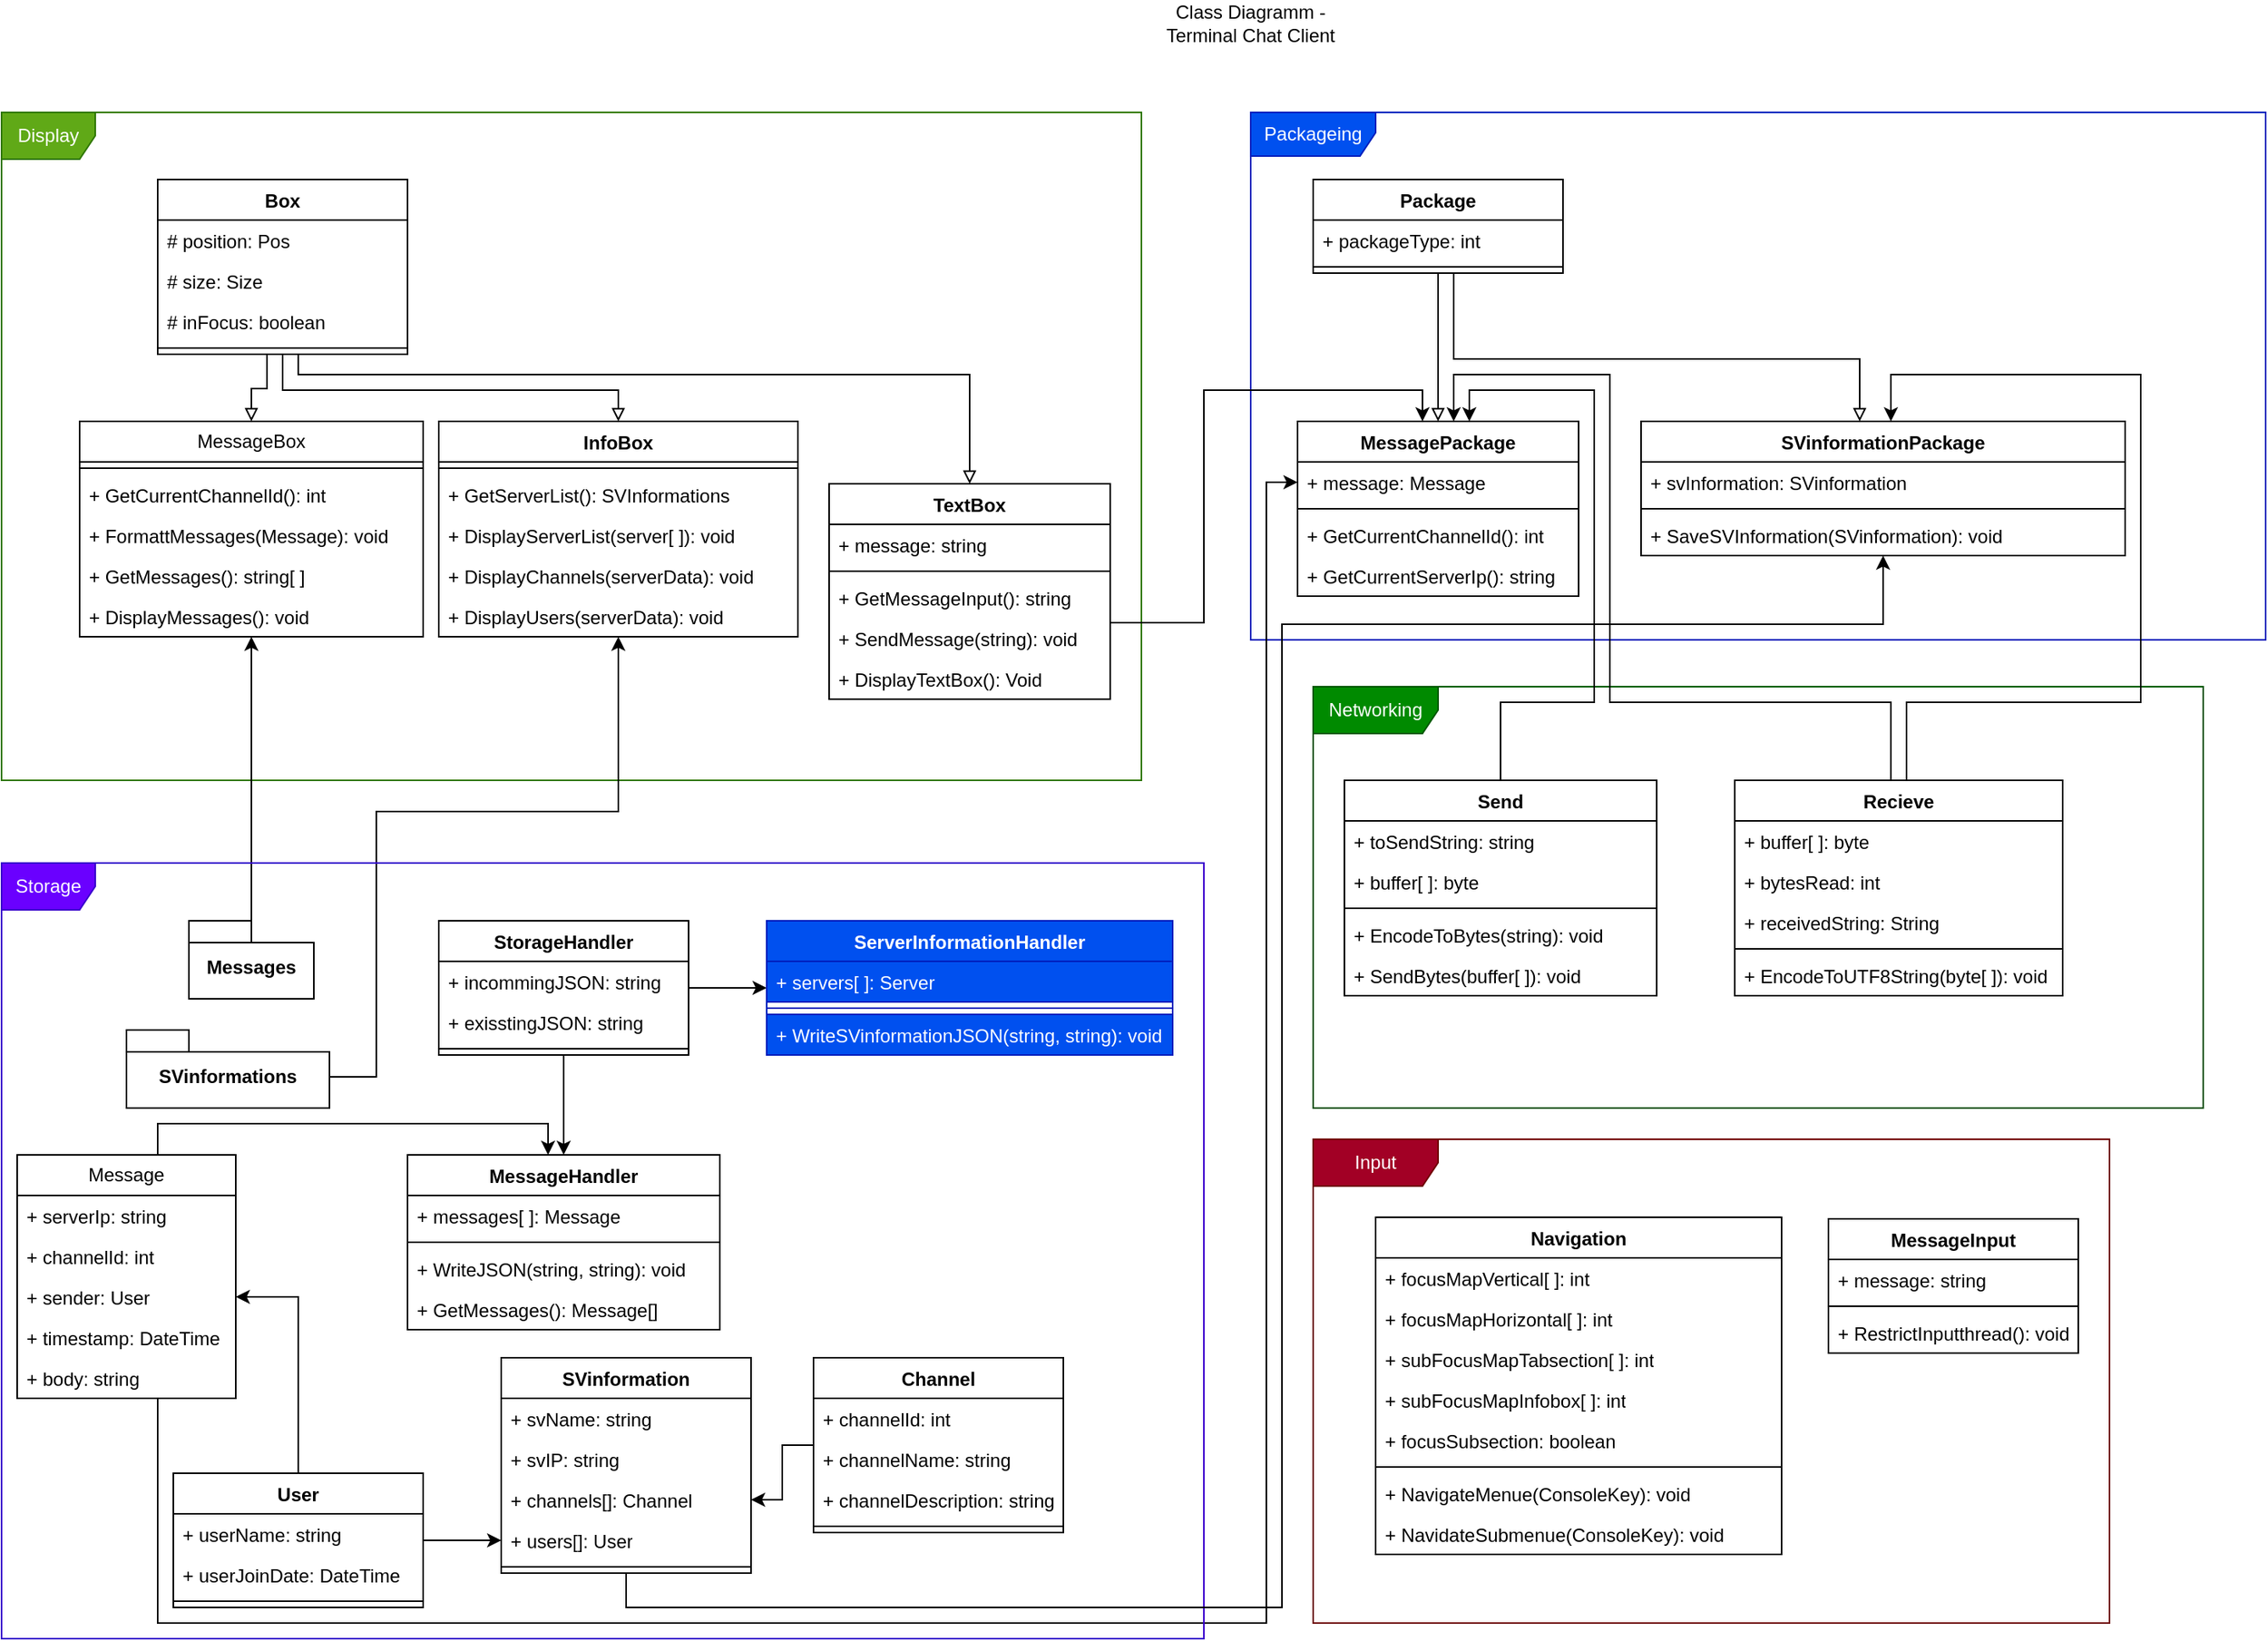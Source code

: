 <mxfile version="27.0.2">
  <diagram name="Seite-1" id="le3THTJW4CfcvoHK0XTa">
    <mxGraphModel dx="1501" dy="885" grid="1" gridSize="10" guides="1" tooltips="1" connect="1" arrows="1" fold="1" page="1" pageScale="1" pageWidth="1920" pageHeight="1080" math="0" shadow="0">
      <root>
        <mxCell id="0" />
        <mxCell id="1" parent="0" />
        <mxCell id="gGIf_tLiYVhHUic03nXP-1" value="Class Diagramm - Terminal Chat Client" style="text;html=1;align=center;verticalAlign=middle;whiteSpace=wrap;rounded=0;" parent="1" vertex="1">
          <mxGeometry x="890" y="10" width="140" height="30" as="geometry" />
        </mxCell>
        <mxCell id="IkRlT8guli4DYxrjd5r7-16" style="edgeStyle=orthogonalEdgeStyle;rounded=0;orthogonalLoop=1;jettySize=auto;html=1;endArrow=block;endFill=0;" parent="1" source="gGIf_tLiYVhHUic03nXP-26" target="gGIf_tLiYVhHUic03nXP-54" edge="1">
          <mxGeometry relative="1" as="geometry">
            <Array as="points">
              <mxPoint x="330" y="259" />
              <mxPoint x="320" y="259" />
            </Array>
          </mxGeometry>
        </mxCell>
        <mxCell id="IkRlT8guli4DYxrjd5r7-17" style="edgeStyle=orthogonalEdgeStyle;rounded=0;orthogonalLoop=1;jettySize=auto;html=1;endArrow=block;endFill=0;" parent="1" source="gGIf_tLiYVhHUic03nXP-26" target="IkRlT8guli4DYxrjd5r7-3" edge="1">
          <mxGeometry relative="1" as="geometry">
            <Array as="points">
              <mxPoint x="340" y="260" />
              <mxPoint x="555" y="260" />
            </Array>
          </mxGeometry>
        </mxCell>
        <mxCell id="IkRlT8guli4DYxrjd5r7-18" style="edgeStyle=orthogonalEdgeStyle;rounded=0;orthogonalLoop=1;jettySize=auto;html=1;endArrow=block;endFill=0;" parent="1" source="gGIf_tLiYVhHUic03nXP-26" target="IkRlT8guli4DYxrjd5r7-9" edge="1">
          <mxGeometry relative="1" as="geometry">
            <Array as="points">
              <mxPoint x="350" y="250" />
              <mxPoint x="780" y="250" />
            </Array>
          </mxGeometry>
        </mxCell>
        <mxCell id="gGIf_tLiYVhHUic03nXP-26" value="Box" style="swimlane;fontStyle=1;align=center;verticalAlign=top;childLayout=stackLayout;horizontal=1;startSize=26;horizontalStack=0;resizeParent=1;resizeParentMax=0;resizeLast=0;collapsible=1;marginBottom=0;whiteSpace=wrap;html=1;" parent="1" vertex="1">
          <mxGeometry x="260" y="125" width="160" height="112" as="geometry" />
        </mxCell>
        <mxCell id="gGIf_tLiYVhHUic03nXP-27" value="# position: Pos" style="text;strokeColor=none;fillColor=none;align=left;verticalAlign=top;spacingLeft=4;spacingRight=4;overflow=hidden;rotatable=0;points=[[0,0.5],[1,0.5]];portConstraint=eastwest;whiteSpace=wrap;html=1;" parent="gGIf_tLiYVhHUic03nXP-26" vertex="1">
          <mxGeometry y="26" width="160" height="26" as="geometry" />
        </mxCell>
        <mxCell id="gGIf_tLiYVhHUic03nXP-30" value="# size: Size" style="text;strokeColor=none;fillColor=none;align=left;verticalAlign=top;spacingLeft=4;spacingRight=4;overflow=hidden;rotatable=0;points=[[0,0.5],[1,0.5]];portConstraint=eastwest;whiteSpace=wrap;html=1;" parent="gGIf_tLiYVhHUic03nXP-26" vertex="1">
          <mxGeometry y="52" width="160" height="26" as="geometry" />
        </mxCell>
        <mxCell id="gGIf_tLiYVhHUic03nXP-32" value="# inFocus: boolean" style="text;strokeColor=none;fillColor=none;align=left;verticalAlign=top;spacingLeft=4;spacingRight=4;overflow=hidden;rotatable=0;points=[[0,0.5],[1,0.5]];portConstraint=eastwest;whiteSpace=wrap;html=1;" parent="gGIf_tLiYVhHUic03nXP-26" vertex="1">
          <mxGeometry y="78" width="160" height="26" as="geometry" />
        </mxCell>
        <mxCell id="gGIf_tLiYVhHUic03nXP-28" value="" style="line;strokeWidth=1;fillColor=none;align=left;verticalAlign=middle;spacingTop=-1;spacingLeft=3;spacingRight=3;rotatable=0;labelPosition=right;points=[];portConstraint=eastwest;strokeColor=inherit;" parent="gGIf_tLiYVhHUic03nXP-26" vertex="1">
          <mxGeometry y="104" width="160" height="8" as="geometry" />
        </mxCell>
        <mxCell id="gGIf_tLiYVhHUic03nXP-53" value="Display" style="shape=umlFrame;whiteSpace=wrap;html=1;pointerEvents=0;fillColor=#60a917;fontColor=#ffffff;strokeColor=#2D7600;" parent="1" vertex="1">
          <mxGeometry x="160" y="82" width="730" height="428" as="geometry" />
        </mxCell>
        <mxCell id="gGIf_tLiYVhHUic03nXP-54" value="MessageBox" style="swimlane;fontStyle=0;childLayout=stackLayout;horizontal=1;startSize=26;fillColor=none;horizontalStack=0;resizeParent=1;resizeParentMax=0;resizeLast=0;collapsible=1;marginBottom=0;whiteSpace=wrap;html=1;" parent="1" vertex="1">
          <mxGeometry x="210" y="280" width="220" height="138" as="geometry" />
        </mxCell>
        <mxCell id="IkRlT8guli4DYxrjd5r7-1" value="" style="line;strokeWidth=1;fillColor=none;align=left;verticalAlign=middle;spacingTop=-1;spacingLeft=3;spacingRight=3;rotatable=0;labelPosition=right;points=[];portConstraint=eastwest;strokeColor=inherit;" parent="gGIf_tLiYVhHUic03nXP-54" vertex="1">
          <mxGeometry y="26" width="220" height="8" as="geometry" />
        </mxCell>
        <mxCell id="IkRlT8guli4DYxrjd5r7-78" value="+ GetCurrentChannelId(): int" style="text;strokeColor=none;fillColor=none;align=left;verticalAlign=top;spacingLeft=4;spacingRight=4;overflow=hidden;rotatable=0;points=[[0,0.5],[1,0.5]];portConstraint=eastwest;whiteSpace=wrap;html=1;" parent="gGIf_tLiYVhHUic03nXP-54" vertex="1">
          <mxGeometry y="34" width="220" height="26" as="geometry" />
        </mxCell>
        <mxCell id="IkRlT8guli4DYxrjd5r7-80" value="+ FormattMessages(Message): void" style="text;strokeColor=none;fillColor=none;align=left;verticalAlign=top;spacingLeft=4;spacingRight=4;overflow=hidden;rotatable=0;points=[[0,0.5],[1,0.5]];portConstraint=eastwest;whiteSpace=wrap;html=1;" parent="gGIf_tLiYVhHUic03nXP-54" vertex="1">
          <mxGeometry y="60" width="220" height="26" as="geometry" />
        </mxCell>
        <mxCell id="IkRlT8guli4DYxrjd5r7-2" value="+ GetMessages(): string[ ]" style="text;strokeColor=none;fillColor=none;align=left;verticalAlign=top;spacingLeft=4;spacingRight=4;overflow=hidden;rotatable=0;points=[[0,0.5],[1,0.5]];portConstraint=eastwest;whiteSpace=wrap;html=1;" parent="gGIf_tLiYVhHUic03nXP-54" vertex="1">
          <mxGeometry y="86" width="220" height="26" as="geometry" />
        </mxCell>
        <mxCell id="gGIf_tLiYVhHUic03nXP-57" value="+ DisplayMessages(): void" style="text;strokeColor=none;fillColor=none;align=left;verticalAlign=top;spacingLeft=4;spacingRight=4;overflow=hidden;rotatable=0;points=[[0,0.5],[1,0.5]];portConstraint=eastwest;whiteSpace=wrap;html=1;" parent="gGIf_tLiYVhHUic03nXP-54" vertex="1">
          <mxGeometry y="112" width="220" height="26" as="geometry" />
        </mxCell>
        <mxCell id="IkRlT8guli4DYxrjd5r7-3" value="InfoBox" style="swimlane;fontStyle=1;align=center;verticalAlign=top;childLayout=stackLayout;horizontal=1;startSize=26;horizontalStack=0;resizeParent=1;resizeParentMax=0;resizeLast=0;collapsible=1;marginBottom=0;whiteSpace=wrap;html=1;" parent="1" vertex="1">
          <mxGeometry x="440" y="280" width="230" height="138" as="geometry" />
        </mxCell>
        <mxCell id="IkRlT8guli4DYxrjd5r7-5" value="" style="line;strokeWidth=1;fillColor=none;align=left;verticalAlign=middle;spacingTop=-1;spacingLeft=3;spacingRight=3;rotatable=0;labelPosition=right;points=[];portConstraint=eastwest;strokeColor=inherit;" parent="IkRlT8guli4DYxrjd5r7-3" vertex="1">
          <mxGeometry y="26" width="230" height="8" as="geometry" />
        </mxCell>
        <mxCell id="IkRlT8guli4DYxrjd5r7-6" value="+ GetServerList(): SVInformations" style="text;strokeColor=none;fillColor=none;align=left;verticalAlign=top;spacingLeft=4;spacingRight=4;overflow=hidden;rotatable=0;points=[[0,0.5],[1,0.5]];portConstraint=eastwest;whiteSpace=wrap;html=1;" parent="IkRlT8guli4DYxrjd5r7-3" vertex="1">
          <mxGeometry y="34" width="230" height="26" as="geometry" />
        </mxCell>
        <mxCell id="IkRlT8guli4DYxrjd5r7-13" value="+ DisplayServerList(server[ ]): void&amp;nbsp;" style="text;strokeColor=none;fillColor=none;align=left;verticalAlign=top;spacingLeft=4;spacingRight=4;overflow=hidden;rotatable=0;points=[[0,0.5],[1,0.5]];portConstraint=eastwest;whiteSpace=wrap;html=1;" parent="IkRlT8guli4DYxrjd5r7-3" vertex="1">
          <mxGeometry y="60" width="230" height="26" as="geometry" />
        </mxCell>
        <mxCell id="IkRlT8guli4DYxrjd5r7-14" value="+ DisplayChannels(serverData): void" style="text;strokeColor=none;fillColor=none;align=left;verticalAlign=top;spacingLeft=4;spacingRight=4;overflow=hidden;rotatable=0;points=[[0,0.5],[1,0.5]];portConstraint=eastwest;whiteSpace=wrap;html=1;" parent="IkRlT8guli4DYxrjd5r7-3" vertex="1">
          <mxGeometry y="86" width="230" height="26" as="geometry" />
        </mxCell>
        <mxCell id="IkRlT8guli4DYxrjd5r7-7" value="+ DisplayUsers(serverData): void" style="text;strokeColor=none;fillColor=none;align=left;verticalAlign=top;spacingLeft=4;spacingRight=4;overflow=hidden;rotatable=0;points=[[0,0.5],[1,0.5]];portConstraint=eastwest;whiteSpace=wrap;html=1;" parent="IkRlT8guli4DYxrjd5r7-3" vertex="1">
          <mxGeometry y="112" width="230" height="26" as="geometry" />
        </mxCell>
        <mxCell id="IkRlT8guli4DYxrjd5r7-9" value="TextBox" style="swimlane;fontStyle=1;align=center;verticalAlign=top;childLayout=stackLayout;horizontal=1;startSize=26;horizontalStack=0;resizeParent=1;resizeParentMax=0;resizeLast=0;collapsible=1;marginBottom=0;whiteSpace=wrap;html=1;" parent="1" vertex="1">
          <mxGeometry x="690" y="320" width="180" height="138" as="geometry" />
        </mxCell>
        <mxCell id="IkRlT8guli4DYxrjd5r7-10" value="+ message: string" style="text;strokeColor=none;fillColor=none;align=left;verticalAlign=top;spacingLeft=4;spacingRight=4;overflow=hidden;rotatable=0;points=[[0,0.5],[1,0.5]];portConstraint=eastwest;whiteSpace=wrap;html=1;" parent="IkRlT8guli4DYxrjd5r7-9" vertex="1">
          <mxGeometry y="26" width="180" height="26" as="geometry" />
        </mxCell>
        <mxCell id="IkRlT8guli4DYxrjd5r7-11" value="" style="line;strokeWidth=1;fillColor=none;align=left;verticalAlign=middle;spacingTop=-1;spacingLeft=3;spacingRight=3;rotatable=0;labelPosition=right;points=[];portConstraint=eastwest;strokeColor=inherit;" parent="IkRlT8guli4DYxrjd5r7-9" vertex="1">
          <mxGeometry y="52" width="180" height="8" as="geometry" />
        </mxCell>
        <mxCell id="IkRlT8guli4DYxrjd5r7-23" value="+ GetMessageInput(): string" style="text;strokeColor=none;fillColor=none;align=left;verticalAlign=top;spacingLeft=4;spacingRight=4;overflow=hidden;rotatable=0;points=[[0,0.5],[1,0.5]];portConstraint=eastwest;whiteSpace=wrap;html=1;" parent="IkRlT8guli4DYxrjd5r7-9" vertex="1">
          <mxGeometry y="60" width="180" height="26" as="geometry" />
        </mxCell>
        <mxCell id="IkRlT8guli4DYxrjd5r7-12" value="+ SendMessage(string): void" style="text;strokeColor=none;fillColor=none;align=left;verticalAlign=top;spacingLeft=4;spacingRight=4;overflow=hidden;rotatable=0;points=[[0,0.5],[1,0.5]];portConstraint=eastwest;whiteSpace=wrap;html=1;" parent="IkRlT8guli4DYxrjd5r7-9" vertex="1">
          <mxGeometry y="86" width="180" height="26" as="geometry" />
        </mxCell>
        <mxCell id="IkRlT8guli4DYxrjd5r7-24" value="+ DisplayTextBox(): Void" style="text;strokeColor=none;fillColor=none;align=left;verticalAlign=top;spacingLeft=4;spacingRight=4;overflow=hidden;rotatable=0;points=[[0,0.5],[1,0.5]];portConstraint=eastwest;whiteSpace=wrap;html=1;" parent="IkRlT8guli4DYxrjd5r7-9" vertex="1">
          <mxGeometry y="112" width="180" height="26" as="geometry" />
        </mxCell>
        <mxCell id="IkRlT8guli4DYxrjd5r7-20" style="edgeStyle=orthogonalEdgeStyle;rounded=0;orthogonalLoop=1;jettySize=auto;html=1;" parent="1" source="IkRlT8guli4DYxrjd5r7-19" target="gGIf_tLiYVhHUic03nXP-54" edge="1">
          <mxGeometry relative="1" as="geometry" />
        </mxCell>
        <mxCell id="IkRlT8guli4DYxrjd5r7-19" value="Messages" style="shape=folder;fontStyle=1;spacingTop=10;tabWidth=40;tabHeight=14;tabPosition=left;html=1;whiteSpace=wrap;" parent="1" vertex="1">
          <mxGeometry x="280" y="600" width="80" height="50" as="geometry" />
        </mxCell>
        <mxCell id="IkRlT8guli4DYxrjd5r7-22" style="edgeStyle=orthogonalEdgeStyle;rounded=0;orthogonalLoop=1;jettySize=auto;html=1;" parent="1" source="IkRlT8guli4DYxrjd5r7-21" target="IkRlT8guli4DYxrjd5r7-3" edge="1">
          <mxGeometry relative="1" as="geometry">
            <Array as="points">
              <mxPoint x="400" y="700" />
              <mxPoint x="400" y="530" />
              <mxPoint x="555" y="530" />
            </Array>
          </mxGeometry>
        </mxCell>
        <mxCell id="IkRlT8guli4DYxrjd5r7-21" value="SVinformations" style="shape=folder;fontStyle=1;spacingTop=10;tabWidth=40;tabHeight=14;tabPosition=left;html=1;whiteSpace=wrap;" parent="1" vertex="1">
          <mxGeometry x="240" y="670" width="130" height="50" as="geometry" />
        </mxCell>
        <mxCell id="IkRlT8guli4DYxrjd5r7-25" value="Packageing" style="shape=umlFrame;whiteSpace=wrap;html=1;pointerEvents=0;width=80;height=28;fillColor=#0050ef;fontColor=#ffffff;strokeColor=#001DBC;" parent="1" vertex="1">
          <mxGeometry x="960" y="82" width="650" height="338" as="geometry" />
        </mxCell>
        <mxCell id="IkRlT8guli4DYxrjd5r7-36" style="edgeStyle=orthogonalEdgeStyle;rounded=0;orthogonalLoop=1;jettySize=auto;html=1;endArrow=block;endFill=0;" parent="1" source="IkRlT8guli4DYxrjd5r7-26" target="IkRlT8guli4DYxrjd5r7-32" edge="1">
          <mxGeometry relative="1" as="geometry" />
        </mxCell>
        <mxCell id="IkRlT8guli4DYxrjd5r7-54" style="edgeStyle=orthogonalEdgeStyle;rounded=0;orthogonalLoop=1;jettySize=auto;html=1;endArrow=block;endFill=0;" parent="1" source="IkRlT8guli4DYxrjd5r7-26" target="IkRlT8guli4DYxrjd5r7-50" edge="1">
          <mxGeometry relative="1" as="geometry">
            <Array as="points">
              <mxPoint x="1090" y="240" />
              <mxPoint x="1350" y="240" />
            </Array>
          </mxGeometry>
        </mxCell>
        <mxCell id="IkRlT8guli4DYxrjd5r7-26" value="Package" style="swimlane;fontStyle=1;align=center;verticalAlign=top;childLayout=stackLayout;horizontal=1;startSize=26;horizontalStack=0;resizeParent=1;resizeParentMax=0;resizeLast=0;collapsible=1;marginBottom=0;whiteSpace=wrap;html=1;" parent="1" vertex="1">
          <mxGeometry x="1000" y="125" width="160" height="60" as="geometry" />
        </mxCell>
        <mxCell id="IkRlT8guli4DYxrjd5r7-27" value="+ packageType: int" style="text;strokeColor=none;fillColor=none;align=left;verticalAlign=top;spacingLeft=4;spacingRight=4;overflow=hidden;rotatable=0;points=[[0,0.5],[1,0.5]];portConstraint=eastwest;whiteSpace=wrap;html=1;" parent="IkRlT8guli4DYxrjd5r7-26" vertex="1">
          <mxGeometry y="26" width="160" height="26" as="geometry" />
        </mxCell>
        <mxCell id="IkRlT8guli4DYxrjd5r7-28" value="" style="line;strokeWidth=1;fillColor=none;align=left;verticalAlign=middle;spacingTop=-1;spacingLeft=3;spacingRight=3;rotatable=0;labelPosition=right;points=[];portConstraint=eastwest;strokeColor=inherit;" parent="IkRlT8guli4DYxrjd5r7-26" vertex="1">
          <mxGeometry y="52" width="160" height="8" as="geometry" />
        </mxCell>
        <mxCell id="IkRlT8guli4DYxrjd5r7-32" value="MessagePackage" style="swimlane;fontStyle=1;align=center;verticalAlign=top;childLayout=stackLayout;horizontal=1;startSize=26;horizontalStack=0;resizeParent=1;resizeParentMax=0;resizeLast=0;collapsible=1;marginBottom=0;whiteSpace=wrap;html=1;" parent="1" vertex="1">
          <mxGeometry x="990" y="280" width="180" height="112" as="geometry" />
        </mxCell>
        <mxCell id="IkRlT8guli4DYxrjd5r7-48" value="+ message: Message" style="text;strokeColor=none;fillColor=none;align=left;verticalAlign=top;spacingLeft=4;spacingRight=4;overflow=hidden;rotatable=0;points=[[0,0.5],[1,0.5]];portConstraint=eastwest;whiteSpace=wrap;html=1;" parent="IkRlT8guli4DYxrjd5r7-32" vertex="1">
          <mxGeometry y="26" width="180" height="26" as="geometry" />
        </mxCell>
        <mxCell id="IkRlT8guli4DYxrjd5r7-34" value="" style="line;strokeWidth=1;fillColor=none;align=left;verticalAlign=middle;spacingTop=-1;spacingLeft=3;spacingRight=3;rotatable=0;labelPosition=right;points=[];portConstraint=eastwest;strokeColor=inherit;" parent="IkRlT8guli4DYxrjd5r7-32" vertex="1">
          <mxGeometry y="52" width="180" height="8" as="geometry" />
        </mxCell>
        <mxCell id="IkRlT8guli4DYxrjd5r7-35" value="+ GetCurrentChannelId(): int" style="text;strokeColor=none;fillColor=none;align=left;verticalAlign=top;spacingLeft=4;spacingRight=4;overflow=hidden;rotatable=0;points=[[0,0.5],[1,0.5]];portConstraint=eastwest;whiteSpace=wrap;html=1;" parent="IkRlT8guli4DYxrjd5r7-32" vertex="1">
          <mxGeometry y="60" width="180" height="26" as="geometry" />
        </mxCell>
        <mxCell id="IkRlT8guli4DYxrjd5r7-45" value="+ GetCurrentServerIp(): string" style="text;strokeColor=none;fillColor=none;align=left;verticalAlign=top;spacingLeft=4;spacingRight=4;overflow=hidden;rotatable=0;points=[[0,0.5],[1,0.5]];portConstraint=eastwest;whiteSpace=wrap;html=1;" parent="IkRlT8guli4DYxrjd5r7-32" vertex="1">
          <mxGeometry y="86" width="180" height="26" as="geometry" />
        </mxCell>
        <mxCell id="IkRlT8guli4DYxrjd5r7-49" style="edgeStyle=orthogonalEdgeStyle;rounded=0;orthogonalLoop=1;jettySize=auto;html=1;" parent="1" source="IkRlT8guli4DYxrjd5r7-40" target="IkRlT8guli4DYxrjd5r7-48" edge="1">
          <mxGeometry relative="1" as="geometry">
            <Array as="points">
              <mxPoint x="260" y="1050" />
              <mxPoint x="970" y="1050" />
              <mxPoint x="970" y="319" />
            </Array>
          </mxGeometry>
        </mxCell>
        <mxCell id="IkRlT8guli4DYxrjd5r7-72" style="edgeStyle=orthogonalEdgeStyle;rounded=0;orthogonalLoop=1;jettySize=auto;html=1;" parent="1" source="IkRlT8guli4DYxrjd5r7-40" target="IkRlT8guli4DYxrjd5r7-65" edge="1">
          <mxGeometry relative="1" as="geometry">
            <Array as="points">
              <mxPoint x="260" y="730" />
              <mxPoint x="510" y="730" />
            </Array>
          </mxGeometry>
        </mxCell>
        <mxCell id="IkRlT8guli4DYxrjd5r7-40" value="Message" style="swimlane;fontStyle=0;childLayout=stackLayout;horizontal=1;startSize=26;fillColor=none;horizontalStack=0;resizeParent=1;resizeParentMax=0;resizeLast=0;collapsible=1;marginBottom=0;whiteSpace=wrap;html=1;" parent="1" vertex="1">
          <mxGeometry x="170" y="750" width="140" height="156" as="geometry" />
        </mxCell>
        <mxCell id="IkRlT8guli4DYxrjd5r7-46" value="+ serverIp: string" style="text;strokeColor=none;fillColor=none;align=left;verticalAlign=top;spacingLeft=4;spacingRight=4;overflow=hidden;rotatable=0;points=[[0,0.5],[1,0.5]];portConstraint=eastwest;whiteSpace=wrap;html=1;" parent="IkRlT8guli4DYxrjd5r7-40" vertex="1">
          <mxGeometry y="26" width="140" height="26" as="geometry" />
        </mxCell>
        <mxCell id="IkRlT8guli4DYxrjd5r7-44" value="+ channelId: int" style="text;strokeColor=none;fillColor=none;align=left;verticalAlign=top;spacingLeft=4;spacingRight=4;overflow=hidden;rotatable=0;points=[[0,0.5],[1,0.5]];portConstraint=eastwest;whiteSpace=wrap;html=1;" parent="IkRlT8guli4DYxrjd5r7-40" vertex="1">
          <mxGeometry y="52" width="140" height="26" as="geometry" />
        </mxCell>
        <mxCell id="IkRlT8guli4DYxrjd5r7-41" value="+ sender: User" style="text;strokeColor=none;fillColor=none;align=left;verticalAlign=top;spacingLeft=4;spacingRight=4;overflow=hidden;rotatable=0;points=[[0,0.5],[1,0.5]];portConstraint=eastwest;whiteSpace=wrap;html=1;" parent="IkRlT8guli4DYxrjd5r7-40" vertex="1">
          <mxGeometry y="78" width="140" height="26" as="geometry" />
        </mxCell>
        <mxCell id="IkRlT8guli4DYxrjd5r7-42" value="+ timestamp: DateTime" style="text;strokeColor=none;fillColor=none;align=left;verticalAlign=top;spacingLeft=4;spacingRight=4;overflow=hidden;rotatable=0;points=[[0,0.5],[1,0.5]];portConstraint=eastwest;whiteSpace=wrap;html=1;" parent="IkRlT8guli4DYxrjd5r7-40" vertex="1">
          <mxGeometry y="104" width="140" height="26" as="geometry" />
        </mxCell>
        <mxCell id="IkRlT8guli4DYxrjd5r7-43" value="+ body: s&lt;span style=&quot;background-color: transparent; color: light-dark(rgb(0, 0, 0), rgb(255, 255, 255));&quot;&gt;tring&lt;/span&gt;" style="text;strokeColor=none;fillColor=none;align=left;verticalAlign=top;spacingLeft=4;spacingRight=4;overflow=hidden;rotatable=0;points=[[0,0.5],[1,0.5]];portConstraint=eastwest;whiteSpace=wrap;html=1;" parent="IkRlT8guli4DYxrjd5r7-40" vertex="1">
          <mxGeometry y="130" width="140" height="26" as="geometry" />
        </mxCell>
        <mxCell id="IkRlT8guli4DYxrjd5r7-50" value="SVinformationPackage" style="swimlane;fontStyle=1;align=center;verticalAlign=top;childLayout=stackLayout;horizontal=1;startSize=26;horizontalStack=0;resizeParent=1;resizeParentMax=0;resizeLast=0;collapsible=1;marginBottom=0;whiteSpace=wrap;html=1;" parent="1" vertex="1">
          <mxGeometry x="1210" y="280" width="310" height="86" as="geometry" />
        </mxCell>
        <mxCell id="IkRlT8guli4DYxrjd5r7-51" value="+ svInformation: SVinformation" style="text;strokeColor=none;fillColor=none;align=left;verticalAlign=top;spacingLeft=4;spacingRight=4;overflow=hidden;rotatable=0;points=[[0,0.5],[1,0.5]];portConstraint=eastwest;whiteSpace=wrap;html=1;" parent="IkRlT8guli4DYxrjd5r7-50" vertex="1">
          <mxGeometry y="26" width="310" height="26" as="geometry" />
        </mxCell>
        <mxCell id="IkRlT8guli4DYxrjd5r7-52" value="" style="line;strokeWidth=1;fillColor=none;align=left;verticalAlign=middle;spacingTop=-1;spacingLeft=3;spacingRight=3;rotatable=0;labelPosition=right;points=[];portConstraint=eastwest;strokeColor=inherit;" parent="IkRlT8guli4DYxrjd5r7-50" vertex="1">
          <mxGeometry y="52" width="310" height="8" as="geometry" />
        </mxCell>
        <mxCell id="IkRlT8guli4DYxrjd5r7-57" value="+ SaveSVInformation(SVinformation): void" style="text;strokeColor=none;fillColor=none;align=left;verticalAlign=top;spacingLeft=4;spacingRight=4;overflow=hidden;rotatable=0;points=[[0,0.5],[1,0.5]];portConstraint=eastwest;whiteSpace=wrap;html=1;" parent="IkRlT8guli4DYxrjd5r7-50" vertex="1">
          <mxGeometry y="60" width="310" height="26" as="geometry" />
        </mxCell>
        <mxCell id="IkRlT8guli4DYxrjd5r7-59" value="Storage" style="shape=umlFrame;whiteSpace=wrap;html=1;pointerEvents=0;fillColor=#6a00ff;fontColor=#ffffff;strokeColor=#3700CC;" parent="1" vertex="1">
          <mxGeometry x="160" y="563" width="770" height="497" as="geometry" />
        </mxCell>
        <mxCell id="IkRlT8guli4DYxrjd5r7-69" style="edgeStyle=orthogonalEdgeStyle;rounded=0;orthogonalLoop=1;jettySize=auto;html=1;" parent="1" source="IkRlT8guli4DYxrjd5r7-60" target="IkRlT8guli4DYxrjd5r7-65" edge="1">
          <mxGeometry relative="1" as="geometry" />
        </mxCell>
        <mxCell id="IkRlT8guli4DYxrjd5r7-79" style="edgeStyle=orthogonalEdgeStyle;rounded=0;orthogonalLoop=1;jettySize=auto;html=1;" parent="1" source="IkRlT8guli4DYxrjd5r7-60" target="IkRlT8guli4DYxrjd5r7-73" edge="1">
          <mxGeometry relative="1" as="geometry" />
        </mxCell>
        <mxCell id="IkRlT8guli4DYxrjd5r7-60" value="StorageHandler" style="swimlane;fontStyle=1;align=center;verticalAlign=top;childLayout=stackLayout;horizontal=1;startSize=26;horizontalStack=0;resizeParent=1;resizeParentMax=0;resizeLast=0;collapsible=1;marginBottom=0;whiteSpace=wrap;html=1;" parent="1" vertex="1">
          <mxGeometry x="440" y="600" width="160" height="86" as="geometry" />
        </mxCell>
        <mxCell id="IkRlT8guli4DYxrjd5r7-61" value="+ incommingJSON: string" style="text;strokeColor=none;fillColor=none;align=left;verticalAlign=top;spacingLeft=4;spacingRight=4;overflow=hidden;rotatable=0;points=[[0,0.5],[1,0.5]];portConstraint=eastwest;whiteSpace=wrap;html=1;" parent="IkRlT8guli4DYxrjd5r7-60" vertex="1">
          <mxGeometry y="26" width="160" height="26" as="geometry" />
        </mxCell>
        <mxCell id="IkRlT8guli4DYxrjd5r7-64" value="+ exisstingJSON: string" style="text;strokeColor=none;fillColor=none;align=left;verticalAlign=top;spacingLeft=4;spacingRight=4;overflow=hidden;rotatable=0;points=[[0,0.5],[1,0.5]];portConstraint=eastwest;whiteSpace=wrap;html=1;" parent="IkRlT8guli4DYxrjd5r7-60" vertex="1">
          <mxGeometry y="52" width="160" height="26" as="geometry" />
        </mxCell>
        <mxCell id="IkRlT8guli4DYxrjd5r7-62" value="" style="line;strokeWidth=1;fillColor=none;align=left;verticalAlign=middle;spacingTop=-1;spacingLeft=3;spacingRight=3;rotatable=0;labelPosition=right;points=[];portConstraint=eastwest;strokeColor=inherit;" parent="IkRlT8guli4DYxrjd5r7-60" vertex="1">
          <mxGeometry y="78" width="160" height="8" as="geometry" />
        </mxCell>
        <mxCell id="IkRlT8guli4DYxrjd5r7-65" value="MessageHandler" style="swimlane;fontStyle=1;align=center;verticalAlign=top;childLayout=stackLayout;horizontal=1;startSize=26;horizontalStack=0;resizeParent=1;resizeParentMax=0;resizeLast=0;collapsible=1;marginBottom=0;whiteSpace=wrap;html=1;" parent="1" vertex="1">
          <mxGeometry x="420" y="750" width="200" height="112" as="geometry" />
        </mxCell>
        <mxCell id="IkRlT8guli4DYxrjd5r7-71" value="+ messages[ ]: Message" style="text;strokeColor=none;fillColor=none;align=left;verticalAlign=top;spacingLeft=4;spacingRight=4;overflow=hidden;rotatable=0;points=[[0,0.5],[1,0.5]];portConstraint=eastwest;whiteSpace=wrap;html=1;" parent="IkRlT8guli4DYxrjd5r7-65" vertex="1">
          <mxGeometry y="26" width="200" height="26" as="geometry" />
        </mxCell>
        <mxCell id="IkRlT8guli4DYxrjd5r7-67" value="" style="line;strokeWidth=1;fillColor=none;align=left;verticalAlign=middle;spacingTop=-1;spacingLeft=3;spacingRight=3;rotatable=0;labelPosition=right;points=[];portConstraint=eastwest;strokeColor=inherit;" parent="IkRlT8guli4DYxrjd5r7-65" vertex="1">
          <mxGeometry y="52" width="200" height="8" as="geometry" />
        </mxCell>
        <mxCell id="IkRlT8guli4DYxrjd5r7-68" value="+ WriteJSON(string, string): void" style="text;strokeColor=none;fillColor=none;align=left;verticalAlign=top;spacingLeft=4;spacingRight=4;overflow=hidden;rotatable=0;points=[[0,0.5],[1,0.5]];portConstraint=eastwest;whiteSpace=wrap;html=1;" parent="IkRlT8guli4DYxrjd5r7-65" vertex="1">
          <mxGeometry y="60" width="200" height="26" as="geometry" />
        </mxCell>
        <mxCell id="IkRlT8guli4DYxrjd5r7-70" value="+ GetMessages(): Message[]" style="text;strokeColor=none;fillColor=none;align=left;verticalAlign=top;spacingLeft=4;spacingRight=4;overflow=hidden;rotatable=0;points=[[0,0.5],[1,0.5]];portConstraint=eastwest;whiteSpace=wrap;html=1;" parent="IkRlT8guli4DYxrjd5r7-65" vertex="1">
          <mxGeometry y="86" width="200" height="26" as="geometry" />
        </mxCell>
        <mxCell id="IkRlT8guli4DYxrjd5r7-73" value="ServerInformationHandler" style="swimlane;fontStyle=1;align=center;verticalAlign=top;childLayout=stackLayout;horizontal=1;startSize=26;horizontalStack=0;resizeParent=1;resizeParentMax=0;resizeLast=0;collapsible=1;marginBottom=0;whiteSpace=wrap;html=1;fillColor=#0050ef;fontColor=#ffffff;strokeColor=#001DBC;" parent="1" vertex="1">
          <mxGeometry x="650" y="600" width="260" height="86" as="geometry" />
        </mxCell>
        <mxCell id="IkRlT8guli4DYxrjd5r7-74" value="+ servers[ ]: Server" style="text;strokeColor=#001DBC;fillColor=#0050ef;align=left;verticalAlign=top;spacingLeft=4;spacingRight=4;overflow=hidden;rotatable=0;points=[[0,0.5],[1,0.5]];portConstraint=eastwest;whiteSpace=wrap;html=1;fontColor=#ffffff;" parent="IkRlT8guli4DYxrjd5r7-73" vertex="1">
          <mxGeometry y="26" width="260" height="26" as="geometry" />
        </mxCell>
        <mxCell id="IkRlT8guli4DYxrjd5r7-75" value="" style="line;strokeWidth=1;fillColor=#0050ef;align=left;verticalAlign=middle;spacingTop=-1;spacingLeft=3;spacingRight=3;rotatable=0;labelPosition=right;points=[];portConstraint=eastwest;strokeColor=#001DBC;fontColor=#ffffff;" parent="IkRlT8guli4DYxrjd5r7-73" vertex="1">
          <mxGeometry y="52" width="260" height="8" as="geometry" />
        </mxCell>
        <mxCell id="IkRlT8guli4DYxrjd5r7-76" value="+ WriteSVinformationJSON(string, string): void" style="text;strokeColor=#001DBC;fillColor=#0050ef;align=left;verticalAlign=top;spacingLeft=4;spacingRight=4;overflow=hidden;rotatable=0;points=[[0,0.5],[1,0.5]];portConstraint=eastwest;whiteSpace=wrap;html=1;fontColor=#ffffff;" parent="IkRlT8guli4DYxrjd5r7-73" vertex="1">
          <mxGeometry y="60" width="260" height="26" as="geometry" />
        </mxCell>
        <mxCell id="IkRlT8guli4DYxrjd5r7-87" style="edgeStyle=orthogonalEdgeStyle;rounded=0;orthogonalLoop=1;jettySize=auto;html=1;" parent="1" source="IkRlT8guli4DYxrjd5r7-81" target="IkRlT8guli4DYxrjd5r7-41" edge="1">
          <mxGeometry relative="1" as="geometry" />
        </mxCell>
        <mxCell id="IkRlT8guli4DYxrjd5r7-95" style="edgeStyle=orthogonalEdgeStyle;rounded=0;orthogonalLoop=1;jettySize=auto;html=1;" parent="1" source="IkRlT8guli4DYxrjd5r7-81" target="IkRlT8guli4DYxrjd5r7-94" edge="1">
          <mxGeometry relative="1" as="geometry" />
        </mxCell>
        <mxCell id="IkRlT8guli4DYxrjd5r7-81" value="User" style="swimlane;fontStyle=1;align=center;verticalAlign=top;childLayout=stackLayout;horizontal=1;startSize=26;horizontalStack=0;resizeParent=1;resizeParentMax=0;resizeLast=0;collapsible=1;marginBottom=0;whiteSpace=wrap;html=1;" parent="1" vertex="1">
          <mxGeometry x="270" y="954" width="160" height="86" as="geometry" />
        </mxCell>
        <mxCell id="IkRlT8guli4DYxrjd5r7-86" value="+ userName: string" style="text;strokeColor=none;fillColor=none;align=left;verticalAlign=top;spacingLeft=4;spacingRight=4;overflow=hidden;rotatable=0;points=[[0,0.5],[1,0.5]];portConstraint=eastwest;whiteSpace=wrap;html=1;" parent="IkRlT8guli4DYxrjd5r7-81" vertex="1">
          <mxGeometry y="26" width="160" height="26" as="geometry" />
        </mxCell>
        <mxCell id="IkRlT8guli4DYxrjd5r7-82" value="+ userJoinDate: DateTime" style="text;strokeColor=none;fillColor=none;align=left;verticalAlign=top;spacingLeft=4;spacingRight=4;overflow=hidden;rotatable=0;points=[[0,0.5],[1,0.5]];portConstraint=eastwest;whiteSpace=wrap;html=1;" parent="IkRlT8guli4DYxrjd5r7-81" vertex="1">
          <mxGeometry y="52" width="160" height="26" as="geometry" />
        </mxCell>
        <mxCell id="IkRlT8guli4DYxrjd5r7-83" value="" style="line;strokeWidth=1;fillColor=none;align=left;verticalAlign=middle;spacingTop=-1;spacingLeft=3;spacingRight=3;rotatable=0;labelPosition=right;points=[];portConstraint=eastwest;strokeColor=inherit;" parent="IkRlT8guli4DYxrjd5r7-81" vertex="1">
          <mxGeometry y="78" width="160" height="8" as="geometry" />
        </mxCell>
        <mxCell id="IkRlT8guli4DYxrjd5r7-88" value="SVinformation" style="swimlane;fontStyle=1;align=center;verticalAlign=top;childLayout=stackLayout;horizontal=1;startSize=26;horizontalStack=0;resizeParent=1;resizeParentMax=0;resizeLast=0;collapsible=1;marginBottom=0;whiteSpace=wrap;html=1;" parent="1" vertex="1">
          <mxGeometry x="480" y="880" width="160" height="138" as="geometry" />
        </mxCell>
        <mxCell id="IkRlT8guli4DYxrjd5r7-92" value="+ svName: string" style="text;strokeColor=none;fillColor=none;align=left;verticalAlign=top;spacingLeft=4;spacingRight=4;overflow=hidden;rotatable=0;points=[[0,0.5],[1,0.5]];portConstraint=eastwest;whiteSpace=wrap;html=1;" parent="IkRlT8guli4DYxrjd5r7-88" vertex="1">
          <mxGeometry y="26" width="160" height="26" as="geometry" />
        </mxCell>
        <mxCell id="IkRlT8guli4DYxrjd5r7-89" value="+ svIP: string" style="text;strokeColor=none;fillColor=none;align=left;verticalAlign=top;spacingLeft=4;spacingRight=4;overflow=hidden;rotatable=0;points=[[0,0.5],[1,0.5]];portConstraint=eastwest;whiteSpace=wrap;html=1;" parent="IkRlT8guli4DYxrjd5r7-88" vertex="1">
          <mxGeometry y="52" width="160" height="26" as="geometry" />
        </mxCell>
        <mxCell id="IkRlT8guli4DYxrjd5r7-93" value="+ channels[]: Channel" style="text;strokeColor=none;fillColor=none;align=left;verticalAlign=top;spacingLeft=4;spacingRight=4;overflow=hidden;rotatable=0;points=[[0,0.5],[1,0.5]];portConstraint=eastwest;whiteSpace=wrap;html=1;" parent="IkRlT8guli4DYxrjd5r7-88" vertex="1">
          <mxGeometry y="78" width="160" height="26" as="geometry" />
        </mxCell>
        <mxCell id="IkRlT8guli4DYxrjd5r7-94" value="+ users[]: User" style="text;strokeColor=none;fillColor=none;align=left;verticalAlign=top;spacingLeft=4;spacingRight=4;overflow=hidden;rotatable=0;points=[[0,0.5],[1,0.5]];portConstraint=eastwest;whiteSpace=wrap;html=1;" parent="IkRlT8guli4DYxrjd5r7-88" vertex="1">
          <mxGeometry y="104" width="160" height="26" as="geometry" />
        </mxCell>
        <mxCell id="IkRlT8guli4DYxrjd5r7-90" value="" style="line;strokeWidth=1;fillColor=none;align=left;verticalAlign=middle;spacingTop=-1;spacingLeft=3;spacingRight=3;rotatable=0;labelPosition=right;points=[];portConstraint=eastwest;strokeColor=inherit;" parent="IkRlT8guli4DYxrjd5r7-88" vertex="1">
          <mxGeometry y="130" width="160" height="8" as="geometry" />
        </mxCell>
        <mxCell id="IkRlT8guli4DYxrjd5r7-102" style="edgeStyle=orthogonalEdgeStyle;rounded=0;orthogonalLoop=1;jettySize=auto;html=1;" parent="1" source="IkRlT8guli4DYxrjd5r7-96" target="IkRlT8guli4DYxrjd5r7-93" edge="1">
          <mxGeometry relative="1" as="geometry" />
        </mxCell>
        <mxCell id="IkRlT8guli4DYxrjd5r7-96" value="Channel&lt;div&gt;&lt;br&gt;&lt;/div&gt;" style="swimlane;fontStyle=1;align=center;verticalAlign=top;childLayout=stackLayout;horizontal=1;startSize=26;horizontalStack=0;resizeParent=1;resizeParentMax=0;resizeLast=0;collapsible=1;marginBottom=0;whiteSpace=wrap;html=1;" parent="1" vertex="1">
          <mxGeometry x="680" y="880" width="160" height="112" as="geometry" />
        </mxCell>
        <mxCell id="IkRlT8guli4DYxrjd5r7-100" value="+ channelId: int" style="text;strokeColor=none;fillColor=none;align=left;verticalAlign=top;spacingLeft=4;spacingRight=4;overflow=hidden;rotatable=0;points=[[0,0.5],[1,0.5]];portConstraint=eastwest;whiteSpace=wrap;html=1;" parent="IkRlT8guli4DYxrjd5r7-96" vertex="1">
          <mxGeometry y="26" width="160" height="26" as="geometry" />
        </mxCell>
        <mxCell id="IkRlT8guli4DYxrjd5r7-97" value="+ channelName: string" style="text;strokeColor=none;fillColor=none;align=left;verticalAlign=top;spacingLeft=4;spacingRight=4;overflow=hidden;rotatable=0;points=[[0,0.5],[1,0.5]];portConstraint=eastwest;whiteSpace=wrap;html=1;" parent="IkRlT8guli4DYxrjd5r7-96" vertex="1">
          <mxGeometry y="52" width="160" height="26" as="geometry" />
        </mxCell>
        <mxCell id="IkRlT8guli4DYxrjd5r7-101" value="+ channelDescription: string" style="text;strokeColor=none;fillColor=none;align=left;verticalAlign=top;spacingLeft=4;spacingRight=4;overflow=hidden;rotatable=0;points=[[0,0.5],[1,0.5]];portConstraint=eastwest;whiteSpace=wrap;html=1;" parent="IkRlT8guli4DYxrjd5r7-96" vertex="1">
          <mxGeometry y="78" width="160" height="26" as="geometry" />
        </mxCell>
        <mxCell id="IkRlT8guli4DYxrjd5r7-98" value="" style="line;strokeWidth=1;fillColor=none;align=left;verticalAlign=middle;spacingTop=-1;spacingLeft=3;spacingRight=3;rotatable=0;labelPosition=right;points=[];portConstraint=eastwest;strokeColor=inherit;" parent="IkRlT8guli4DYxrjd5r7-96" vertex="1">
          <mxGeometry y="104" width="160" height="8" as="geometry" />
        </mxCell>
        <mxCell id="IkRlT8guli4DYxrjd5r7-103" style="edgeStyle=orthogonalEdgeStyle;rounded=0;orthogonalLoop=1;jettySize=auto;html=1;" parent="1" source="IkRlT8guli4DYxrjd5r7-88" target="IkRlT8guli4DYxrjd5r7-50" edge="1">
          <mxGeometry relative="1" as="geometry">
            <Array as="points">
              <mxPoint x="560" y="1040" />
              <mxPoint x="980" y="1040" />
              <mxPoint x="980" y="410" />
              <mxPoint x="1365" y="410" />
            </Array>
          </mxGeometry>
        </mxCell>
        <mxCell id="IkRlT8guli4DYxrjd5r7-104" value="Networking" style="shape=umlFrame;whiteSpace=wrap;html=1;pointerEvents=0;width=80;height=30;fillColor=#008a00;fontColor=#ffffff;strokeColor=#005700;" parent="1" vertex="1">
          <mxGeometry x="1000" y="450" width="570" height="270" as="geometry" />
        </mxCell>
        <mxCell id="2Xk5Xffj-KTc74B4b_9o-4" style="edgeStyle=orthogonalEdgeStyle;rounded=0;orthogonalLoop=1;jettySize=auto;html=1;" edge="1" parent="1" source="IkRlT8guli4DYxrjd5r7-105" target="IkRlT8guli4DYxrjd5r7-50">
          <mxGeometry relative="1" as="geometry">
            <Array as="points">
              <mxPoint x="1380" y="460" />
              <mxPoint x="1530" y="460" />
              <mxPoint x="1530" y="250" />
              <mxPoint x="1370" y="250" />
            </Array>
          </mxGeometry>
        </mxCell>
        <mxCell id="2Xk5Xffj-KTc74B4b_9o-6" style="edgeStyle=orthogonalEdgeStyle;rounded=0;orthogonalLoop=1;jettySize=auto;html=1;" edge="1" parent="1" source="IkRlT8guli4DYxrjd5r7-105" target="IkRlT8guli4DYxrjd5r7-32">
          <mxGeometry relative="1" as="geometry">
            <Array as="points">
              <mxPoint x="1370" y="460" />
              <mxPoint x="1190" y="460" />
              <mxPoint x="1190" y="250" />
              <mxPoint x="1090" y="250" />
            </Array>
          </mxGeometry>
        </mxCell>
        <mxCell id="IkRlT8guli4DYxrjd5r7-105" value="Recieve" style="swimlane;fontStyle=1;align=center;verticalAlign=top;childLayout=stackLayout;horizontal=1;startSize=26;horizontalStack=0;resizeParent=1;resizeParentMax=0;resizeLast=0;collapsible=1;marginBottom=0;whiteSpace=wrap;html=1;" parent="1" vertex="1">
          <mxGeometry x="1270" y="510" width="210" height="138" as="geometry" />
        </mxCell>
        <mxCell id="IkRlT8guli4DYxrjd5r7-106" value="+ buffer[ ]: byte" style="text;strokeColor=none;fillColor=none;align=left;verticalAlign=top;spacingLeft=4;spacingRight=4;overflow=hidden;rotatable=0;points=[[0,0.5],[1,0.5]];portConstraint=eastwest;whiteSpace=wrap;html=1;" parent="IkRlT8guli4DYxrjd5r7-105" vertex="1">
          <mxGeometry y="26" width="210" height="26" as="geometry" />
        </mxCell>
        <mxCell id="IkRlT8guli4DYxrjd5r7-109" value="+ bytesRead: int" style="text;strokeColor=none;fillColor=none;align=left;verticalAlign=top;spacingLeft=4;spacingRight=4;overflow=hidden;rotatable=0;points=[[0,0.5],[1,0.5]];portConstraint=eastwest;whiteSpace=wrap;html=1;" parent="IkRlT8guli4DYxrjd5r7-105" vertex="1">
          <mxGeometry y="52" width="210" height="26" as="geometry" />
        </mxCell>
        <mxCell id="IkRlT8guli4DYxrjd5r7-110" value="+ receivedString: String" style="text;strokeColor=none;fillColor=none;align=left;verticalAlign=top;spacingLeft=4;spacingRight=4;overflow=hidden;rotatable=0;points=[[0,0.5],[1,0.5]];portConstraint=eastwest;whiteSpace=wrap;html=1;" parent="IkRlT8guli4DYxrjd5r7-105" vertex="1">
          <mxGeometry y="78" width="210" height="26" as="geometry" />
        </mxCell>
        <mxCell id="IkRlT8guli4DYxrjd5r7-107" value="" style="line;strokeWidth=1;fillColor=none;align=left;verticalAlign=middle;spacingTop=-1;spacingLeft=3;spacingRight=3;rotatable=0;labelPosition=right;points=[];portConstraint=eastwest;strokeColor=inherit;" parent="IkRlT8guli4DYxrjd5r7-105" vertex="1">
          <mxGeometry y="104" width="210" height="8" as="geometry" />
        </mxCell>
        <mxCell id="IkRlT8guli4DYxrjd5r7-108" value="+ EncodeToUTF8String(byte[ ]): void" style="text;strokeColor=none;fillColor=none;align=left;verticalAlign=top;spacingLeft=4;spacingRight=4;overflow=hidden;rotatable=0;points=[[0,0.5],[1,0.5]];portConstraint=eastwest;whiteSpace=wrap;html=1;" parent="IkRlT8guli4DYxrjd5r7-105" vertex="1">
          <mxGeometry y="112" width="210" height="26" as="geometry" />
        </mxCell>
        <mxCell id="2Xk5Xffj-KTc74B4b_9o-5" style="edgeStyle=orthogonalEdgeStyle;rounded=0;orthogonalLoop=1;jettySize=auto;html=1;" edge="1" parent="1" source="IkRlT8guli4DYxrjd5r7-112" target="IkRlT8guli4DYxrjd5r7-32">
          <mxGeometry relative="1" as="geometry">
            <Array as="points">
              <mxPoint x="1120" y="460" />
              <mxPoint x="1180" y="460" />
              <mxPoint x="1180" y="260" />
              <mxPoint x="1100" y="260" />
            </Array>
          </mxGeometry>
        </mxCell>
        <mxCell id="IkRlT8guli4DYxrjd5r7-112" value="Send" style="swimlane;fontStyle=1;align=center;verticalAlign=top;childLayout=stackLayout;horizontal=1;startSize=26;horizontalStack=0;resizeParent=1;resizeParentMax=0;resizeLast=0;collapsible=1;marginBottom=0;whiteSpace=wrap;html=1;" parent="1" vertex="1">
          <mxGeometry x="1020" y="510" width="200" height="138" as="geometry" />
        </mxCell>
        <mxCell id="IkRlT8guli4DYxrjd5r7-113" value="+ toSendString: string" style="text;strokeColor=none;fillColor=none;align=left;verticalAlign=top;spacingLeft=4;spacingRight=4;overflow=hidden;rotatable=0;points=[[0,0.5],[1,0.5]];portConstraint=eastwest;whiteSpace=wrap;html=1;" parent="IkRlT8guli4DYxrjd5r7-112" vertex="1">
          <mxGeometry y="26" width="200" height="26" as="geometry" />
        </mxCell>
        <mxCell id="IkRlT8guli4DYxrjd5r7-117" value="+ buffer[ ]: byte" style="text;strokeColor=none;fillColor=none;align=left;verticalAlign=top;spacingLeft=4;spacingRight=4;overflow=hidden;rotatable=0;points=[[0,0.5],[1,0.5]];portConstraint=eastwest;whiteSpace=wrap;html=1;" parent="IkRlT8guli4DYxrjd5r7-112" vertex="1">
          <mxGeometry y="52" width="200" height="26" as="geometry" />
        </mxCell>
        <mxCell id="IkRlT8guli4DYxrjd5r7-114" value="" style="line;strokeWidth=1;fillColor=none;align=left;verticalAlign=middle;spacingTop=-1;spacingLeft=3;spacingRight=3;rotatable=0;labelPosition=right;points=[];portConstraint=eastwest;strokeColor=inherit;" parent="IkRlT8guli4DYxrjd5r7-112" vertex="1">
          <mxGeometry y="78" width="200" height="8" as="geometry" />
        </mxCell>
        <mxCell id="IkRlT8guli4DYxrjd5r7-118" value="+ EncodeToBytes(string): void" style="text;strokeColor=none;fillColor=none;align=left;verticalAlign=top;spacingLeft=4;spacingRight=4;overflow=hidden;rotatable=0;points=[[0,0.5],[1,0.5]];portConstraint=eastwest;whiteSpace=wrap;html=1;" parent="IkRlT8guli4DYxrjd5r7-112" vertex="1">
          <mxGeometry y="86" width="200" height="26" as="geometry" />
        </mxCell>
        <mxCell id="2Xk5Xffj-KTc74B4b_9o-1" value="+ SendBytes(buffer[ ]): void" style="text;strokeColor=none;fillColor=none;align=left;verticalAlign=top;spacingLeft=4;spacingRight=4;overflow=hidden;rotatable=0;points=[[0,0.5],[1,0.5]];portConstraint=eastwest;whiteSpace=wrap;html=1;" vertex="1" parent="IkRlT8guli4DYxrjd5r7-112">
          <mxGeometry y="112" width="200" height="26" as="geometry" />
        </mxCell>
        <mxCell id="IkRlT8guli4DYxrjd5r7-119" value="Input" style="shape=umlFrame;whiteSpace=wrap;html=1;pointerEvents=0;width=80;height=30;fillColor=#a20025;fontColor=#ffffff;strokeColor=#6F0000;" parent="1" vertex="1">
          <mxGeometry x="1000" y="740" width="510" height="310" as="geometry" />
        </mxCell>
        <mxCell id="IkRlT8guli4DYxrjd5r7-120" value="Navigation&lt;div&gt;&lt;br&gt;&lt;/div&gt;" style="swimlane;fontStyle=1;align=center;verticalAlign=top;childLayout=stackLayout;horizontal=1;startSize=26;horizontalStack=0;resizeParent=1;resizeParentMax=0;resizeLast=0;collapsible=1;marginBottom=0;whiteSpace=wrap;html=1;" parent="1" vertex="1">
          <mxGeometry x="1040" y="790" width="260" height="216" as="geometry" />
        </mxCell>
        <mxCell id="IkRlT8guli4DYxrjd5r7-121" value="+ focusMapVertical[ ]: int" style="text;strokeColor=none;fillColor=none;align=left;verticalAlign=top;spacingLeft=4;spacingRight=4;overflow=hidden;rotatable=0;points=[[0,0.5],[1,0.5]];portConstraint=eastwest;whiteSpace=wrap;html=1;" parent="IkRlT8guli4DYxrjd5r7-120" vertex="1">
          <mxGeometry y="26" width="260" height="26" as="geometry" />
        </mxCell>
        <mxCell id="IkRlT8guli4DYxrjd5r7-124" value="+ focusMapHorizontal[ ]: int" style="text;strokeColor=none;fillColor=none;align=left;verticalAlign=top;spacingLeft=4;spacingRight=4;overflow=hidden;rotatable=0;points=[[0,0.5],[1,0.5]];portConstraint=eastwest;whiteSpace=wrap;html=1;" parent="IkRlT8guli4DYxrjd5r7-120" vertex="1">
          <mxGeometry y="52" width="260" height="26" as="geometry" />
        </mxCell>
        <mxCell id="2Xk5Xffj-KTc74B4b_9o-7" value="+ subFocusMapTabsection[ ]: int" style="text;strokeColor=none;fillColor=none;align=left;verticalAlign=top;spacingLeft=4;spacingRight=4;overflow=hidden;rotatable=0;points=[[0,0.5],[1,0.5]];portConstraint=eastwest;whiteSpace=wrap;html=1;" vertex="1" parent="IkRlT8guli4DYxrjd5r7-120">
          <mxGeometry y="78" width="260" height="26" as="geometry" />
        </mxCell>
        <mxCell id="2Xk5Xffj-KTc74B4b_9o-8" value="+ subFocusMapInfobox[ ]: int" style="text;strokeColor=none;fillColor=none;align=left;verticalAlign=top;spacingLeft=4;spacingRight=4;overflow=hidden;rotatable=0;points=[[0,0.5],[1,0.5]];portConstraint=eastwest;whiteSpace=wrap;html=1;" vertex="1" parent="IkRlT8guli4DYxrjd5r7-120">
          <mxGeometry y="104" width="260" height="26" as="geometry" />
        </mxCell>
        <mxCell id="2Xk5Xffj-KTc74B4b_9o-9" value="+ focusSubsection: boolean" style="text;strokeColor=none;fillColor=none;align=left;verticalAlign=top;spacingLeft=4;spacingRight=4;overflow=hidden;rotatable=0;points=[[0,0.5],[1,0.5]];portConstraint=eastwest;whiteSpace=wrap;html=1;" vertex="1" parent="IkRlT8guli4DYxrjd5r7-120">
          <mxGeometry y="130" width="260" height="26" as="geometry" />
        </mxCell>
        <mxCell id="IkRlT8guli4DYxrjd5r7-122" value="" style="line;strokeWidth=1;fillColor=none;align=left;verticalAlign=middle;spacingTop=-1;spacingLeft=3;spacingRight=3;rotatable=0;labelPosition=right;points=[];portConstraint=eastwest;strokeColor=inherit;" parent="IkRlT8guli4DYxrjd5r7-120" vertex="1">
          <mxGeometry y="156" width="260" height="8" as="geometry" />
        </mxCell>
        <mxCell id="IkRlT8guli4DYxrjd5r7-123" value="+ NavigateMenue(ConsoleKey): void" style="text;strokeColor=none;fillColor=none;align=left;verticalAlign=top;spacingLeft=4;spacingRight=4;overflow=hidden;rotatable=0;points=[[0,0.5],[1,0.5]];portConstraint=eastwest;whiteSpace=wrap;html=1;" parent="IkRlT8guli4DYxrjd5r7-120" vertex="1">
          <mxGeometry y="164" width="260" height="26" as="geometry" />
        </mxCell>
        <mxCell id="2Xk5Xffj-KTc74B4b_9o-10" value="+ NavidateSubmenue(ConsoleKey): void" style="text;strokeColor=none;fillColor=none;align=left;verticalAlign=top;spacingLeft=4;spacingRight=4;overflow=hidden;rotatable=0;points=[[0,0.5],[1,0.5]];portConstraint=eastwest;whiteSpace=wrap;html=1;" vertex="1" parent="IkRlT8guli4DYxrjd5r7-120">
          <mxGeometry y="190" width="260" height="26" as="geometry" />
        </mxCell>
        <mxCell id="2Xk5Xffj-KTc74B4b_9o-3" style="edgeStyle=orthogonalEdgeStyle;rounded=0;orthogonalLoop=1;jettySize=auto;html=1;" edge="1" parent="1" source="IkRlT8guli4DYxrjd5r7-12" target="IkRlT8guli4DYxrjd5r7-32">
          <mxGeometry relative="1" as="geometry">
            <Array as="points">
              <mxPoint x="930" y="409" />
              <mxPoint x="930" y="260" />
              <mxPoint x="1070" y="260" />
            </Array>
          </mxGeometry>
        </mxCell>
        <mxCell id="2Xk5Xffj-KTc74B4b_9o-11" value="MessageInput" style="swimlane;fontStyle=1;align=center;verticalAlign=top;childLayout=stackLayout;horizontal=1;startSize=26;horizontalStack=0;resizeParent=1;resizeParentMax=0;resizeLast=0;collapsible=1;marginBottom=0;whiteSpace=wrap;html=1;" vertex="1" parent="1">
          <mxGeometry x="1330" y="791" width="160" height="86" as="geometry" />
        </mxCell>
        <mxCell id="2Xk5Xffj-KTc74B4b_9o-12" value="+ message: string" style="text;strokeColor=none;fillColor=none;align=left;verticalAlign=top;spacingLeft=4;spacingRight=4;overflow=hidden;rotatable=0;points=[[0,0.5],[1,0.5]];portConstraint=eastwest;whiteSpace=wrap;html=1;" vertex="1" parent="2Xk5Xffj-KTc74B4b_9o-11">
          <mxGeometry y="26" width="160" height="26" as="geometry" />
        </mxCell>
        <mxCell id="2Xk5Xffj-KTc74B4b_9o-13" value="" style="line;strokeWidth=1;fillColor=none;align=left;verticalAlign=middle;spacingTop=-1;spacingLeft=3;spacingRight=3;rotatable=0;labelPosition=right;points=[];portConstraint=eastwest;strokeColor=inherit;" vertex="1" parent="2Xk5Xffj-KTc74B4b_9o-11">
          <mxGeometry y="52" width="160" height="8" as="geometry" />
        </mxCell>
        <mxCell id="2Xk5Xffj-KTc74B4b_9o-14" value="+ RestrictInputthread(): void" style="text;strokeColor=none;fillColor=none;align=left;verticalAlign=top;spacingLeft=4;spacingRight=4;overflow=hidden;rotatable=0;points=[[0,0.5],[1,0.5]];portConstraint=eastwest;whiteSpace=wrap;html=1;" vertex="1" parent="2Xk5Xffj-KTc74B4b_9o-11">
          <mxGeometry y="60" width="160" height="26" as="geometry" />
        </mxCell>
      </root>
    </mxGraphModel>
  </diagram>
</mxfile>
